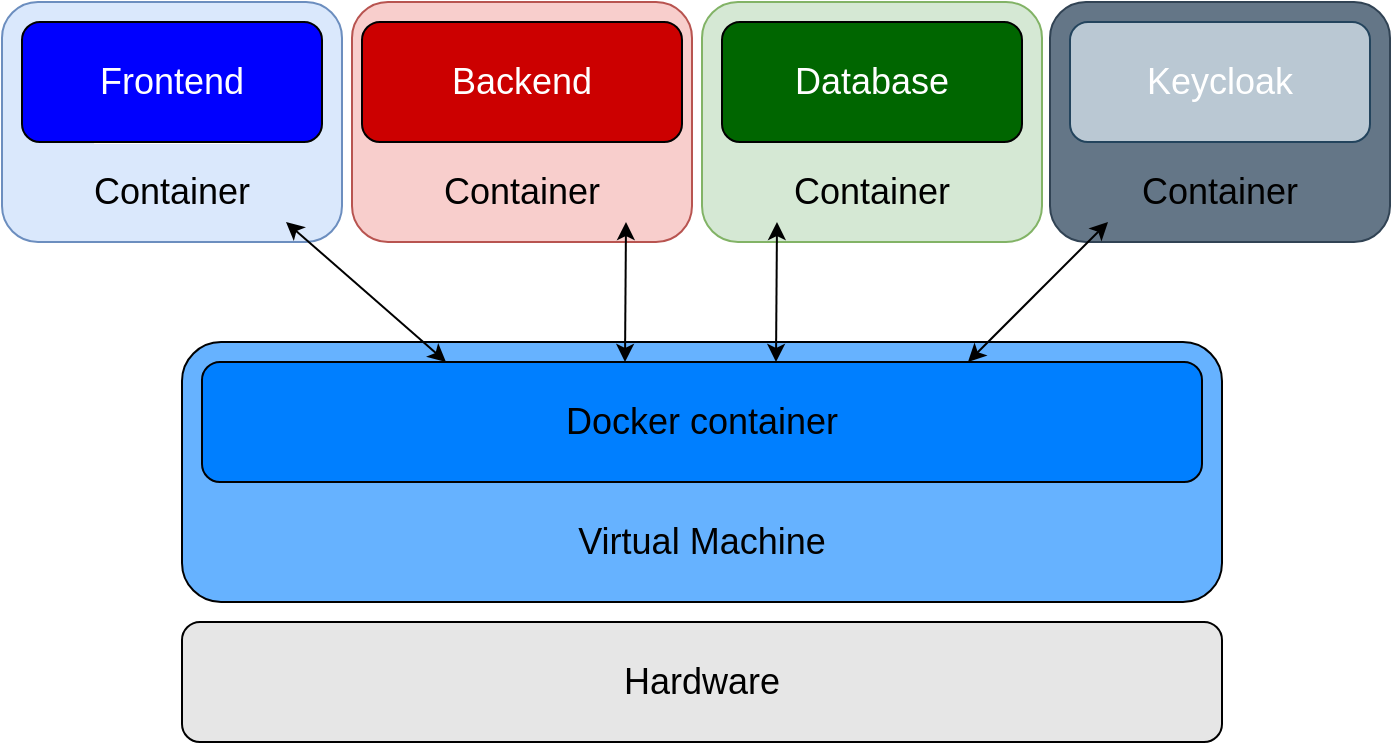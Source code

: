 <mxfile version="23.0.2" type="device">
  <diagram name="Pagina-1" id="CwePqyyfgAffdBG2v5J7">
    <mxGraphModel dx="1050" dy="557" grid="1" gridSize="10" guides="1" tooltips="1" connect="1" arrows="1" fold="1" page="1" pageScale="1" pageWidth="827" pageHeight="1169" math="0" shadow="0">
      <root>
        <mxCell id="0" />
        <mxCell id="1" parent="0" />
        <mxCell id="4ZFpKa0eZ_2mTBFyG8dC-13" value="Container" style="rounded=1;whiteSpace=wrap;html=1;labelBackgroundColor=#FFFFFF;fontSize=18;fillColor=#dae8fc;strokeColor=#6c8ebf;" vertex="1" parent="1">
          <mxGeometry x="330" y="320" width="170" height="120" as="geometry" />
        </mxCell>
        <mxCell id="4ZFpKa0eZ_2mTBFyG8dC-14" value="" style="rounded=1;whiteSpace=wrap;html=1;labelBackgroundColor=#FFFFFF;fontSize=18;fillColor=#f8cecc;strokeColor=#b85450;" vertex="1" parent="1">
          <mxGeometry x="505" y="320" width="170" height="120" as="geometry" />
        </mxCell>
        <mxCell id="4ZFpKa0eZ_2mTBFyG8dC-15" value="" style="rounded=1;whiteSpace=wrap;html=1;labelBackgroundColor=#FFFFFF;fontSize=18;fillColor=#d5e8d4;strokeColor=#82b366;" vertex="1" parent="1">
          <mxGeometry x="680" y="320" width="170" height="120" as="geometry" />
        </mxCell>
        <mxCell id="4ZFpKa0eZ_2mTBFyG8dC-16" value="&lt;font style=&quot;font-size: 18px;&quot;&gt;Hardware&lt;/font&gt;" style="rounded=1;whiteSpace=wrap;html=1;fillColor=#E6E6E6;" vertex="1" parent="1">
          <mxGeometry x="420" y="630" width="520" height="60" as="geometry" />
        </mxCell>
        <mxCell id="4ZFpKa0eZ_2mTBFyG8dC-17" value="" style="rounded=1;whiteSpace=wrap;html=1;fontSize=18;fillColor=#66B2FF;" vertex="1" parent="1">
          <mxGeometry x="420" y="490" width="520" height="130" as="geometry" />
        </mxCell>
        <mxCell id="4ZFpKa0eZ_2mTBFyG8dC-18" value="Docker container" style="rounded=1;whiteSpace=wrap;html=1;fontSize=18;fillColor=#007FFF;" vertex="1" parent="1">
          <mxGeometry x="430" y="500" width="500" height="60" as="geometry" />
        </mxCell>
        <mxCell id="4ZFpKa0eZ_2mTBFyG8dC-19" value="" style="endArrow=classic;startArrow=classic;html=1;fontSize=18;" edge="1" parent="1">
          <mxGeometry width="50" height="50" relative="1" as="geometry">
            <mxPoint x="641.5" y="500" as="sourcePoint" />
            <mxPoint x="642" y="430" as="targetPoint" />
          </mxGeometry>
        </mxCell>
        <mxCell id="4ZFpKa0eZ_2mTBFyG8dC-20" value="" style="endArrow=classic;startArrow=classic;html=1;fontSize=18;" edge="1" parent="1">
          <mxGeometry width="50" height="50" relative="1" as="geometry">
            <mxPoint x="552" y="500" as="sourcePoint" />
            <mxPoint x="472" y="430" as="targetPoint" />
          </mxGeometry>
        </mxCell>
        <mxCell id="4ZFpKa0eZ_2mTBFyG8dC-21" value="&lt;font color=&quot;#ffffff&quot;&gt;Frontend&lt;/font&gt;" style="rounded=1;whiteSpace=wrap;html=1;fontSize=18;fillColor=#0000FF;" vertex="1" parent="1">
          <mxGeometry x="340" y="330" width="150" height="60" as="geometry" />
        </mxCell>
        <mxCell id="4ZFpKa0eZ_2mTBFyG8dC-22" value="&lt;font color=&quot;#ffffff&quot;&gt;Backend&lt;/font&gt;" style="rounded=1;whiteSpace=wrap;html=1;fontSize=18;fillColor=#CC0000;" vertex="1" parent="1">
          <mxGeometry x="510" y="330" width="160" height="60" as="geometry" />
        </mxCell>
        <mxCell id="4ZFpKa0eZ_2mTBFyG8dC-23" value="&lt;font color=&quot;#ffffff&quot;&gt;Database&lt;/font&gt;" style="rounded=1;whiteSpace=wrap;html=1;fontSize=18;fillColor=#006600;" vertex="1" parent="1">
          <mxGeometry x="690" y="330" width="150" height="60" as="geometry" />
        </mxCell>
        <mxCell id="4ZFpKa0eZ_2mTBFyG8dC-25" value="Container" style="text;html=1;strokeColor=none;fillColor=none;align=center;verticalAlign=middle;whiteSpace=wrap;rounded=0;labelBackgroundColor=none;fontSize=18;fontColor=#000000;" vertex="1" parent="1">
          <mxGeometry x="385" y="400" width="60" height="30" as="geometry" />
        </mxCell>
        <mxCell id="4ZFpKa0eZ_2mTBFyG8dC-26" value="Container" style="text;html=1;strokeColor=none;fillColor=none;align=center;verticalAlign=middle;whiteSpace=wrap;rounded=0;labelBackgroundColor=none;fontSize=18;fontColor=#000000;" vertex="1" parent="1">
          <mxGeometry x="560" y="400" width="60" height="30" as="geometry" />
        </mxCell>
        <mxCell id="4ZFpKa0eZ_2mTBFyG8dC-27" value="&lt;font color=&quot;#000000&quot;&gt;Container&lt;/font&gt;" style="text;html=1;strokeColor=none;fillColor=none;align=center;verticalAlign=middle;whiteSpace=wrap;rounded=0;labelBackgroundColor=none;fontSize=18;fontColor=#FFFFFF;" vertex="1" parent="1">
          <mxGeometry x="735" y="400" width="60" height="30" as="geometry" />
        </mxCell>
        <mxCell id="4ZFpKa0eZ_2mTBFyG8dC-28" value="&lt;font style=&quot;font-size: 18px;&quot;&gt;Virtual Machine&lt;/font&gt;" style="text;html=1;strokeColor=none;fillColor=none;align=center;verticalAlign=middle;whiteSpace=wrap;rounded=0;" vertex="1" parent="1">
          <mxGeometry x="595" y="570" width="170" height="40" as="geometry" />
        </mxCell>
        <mxCell id="4ZFpKa0eZ_2mTBFyG8dC-29" value="" style="rounded=1;whiteSpace=wrap;html=1;labelBackgroundColor=#FFFFFF;fontSize=18;fillColor=#647687;strokeColor=#314354;fontColor=#ffffff;" vertex="1" parent="1">
          <mxGeometry x="854" y="320" width="170" height="120" as="geometry" />
        </mxCell>
        <mxCell id="4ZFpKa0eZ_2mTBFyG8dC-30" value="&lt;font color=&quot;#ffffff&quot;&gt;Keycloak&lt;/font&gt;" style="rounded=1;whiteSpace=wrap;html=1;fontSize=18;fillColor=#bac8d3;strokeColor=#23445d;" vertex="1" parent="1">
          <mxGeometry x="864" y="330" width="150" height="60" as="geometry" />
        </mxCell>
        <mxCell id="4ZFpKa0eZ_2mTBFyG8dC-31" value="&lt;font color=&quot;#000000&quot;&gt;Container&lt;/font&gt;" style="text;html=1;strokeColor=none;fillColor=none;align=center;verticalAlign=middle;whiteSpace=wrap;rounded=0;labelBackgroundColor=none;fontSize=18;fontColor=#FFFFFF;" vertex="1" parent="1">
          <mxGeometry x="909" y="400" width="60" height="30" as="geometry" />
        </mxCell>
        <mxCell id="4ZFpKa0eZ_2mTBFyG8dC-35" value="" style="endArrow=classic;startArrow=classic;html=1;fontSize=18;" edge="1" parent="1">
          <mxGeometry width="50" height="50" relative="1" as="geometry">
            <mxPoint x="717" y="500" as="sourcePoint" />
            <mxPoint x="717.5" y="430" as="targetPoint" />
          </mxGeometry>
        </mxCell>
        <mxCell id="4ZFpKa0eZ_2mTBFyG8dC-24" value="" style="endArrow=classic;startArrow=classic;html=1;fontSize=18;" edge="1" parent="1">
          <mxGeometry width="50" height="50" relative="1" as="geometry">
            <mxPoint x="813" y="500" as="sourcePoint" />
            <mxPoint x="883" y="430" as="targetPoint" />
          </mxGeometry>
        </mxCell>
      </root>
    </mxGraphModel>
  </diagram>
</mxfile>

